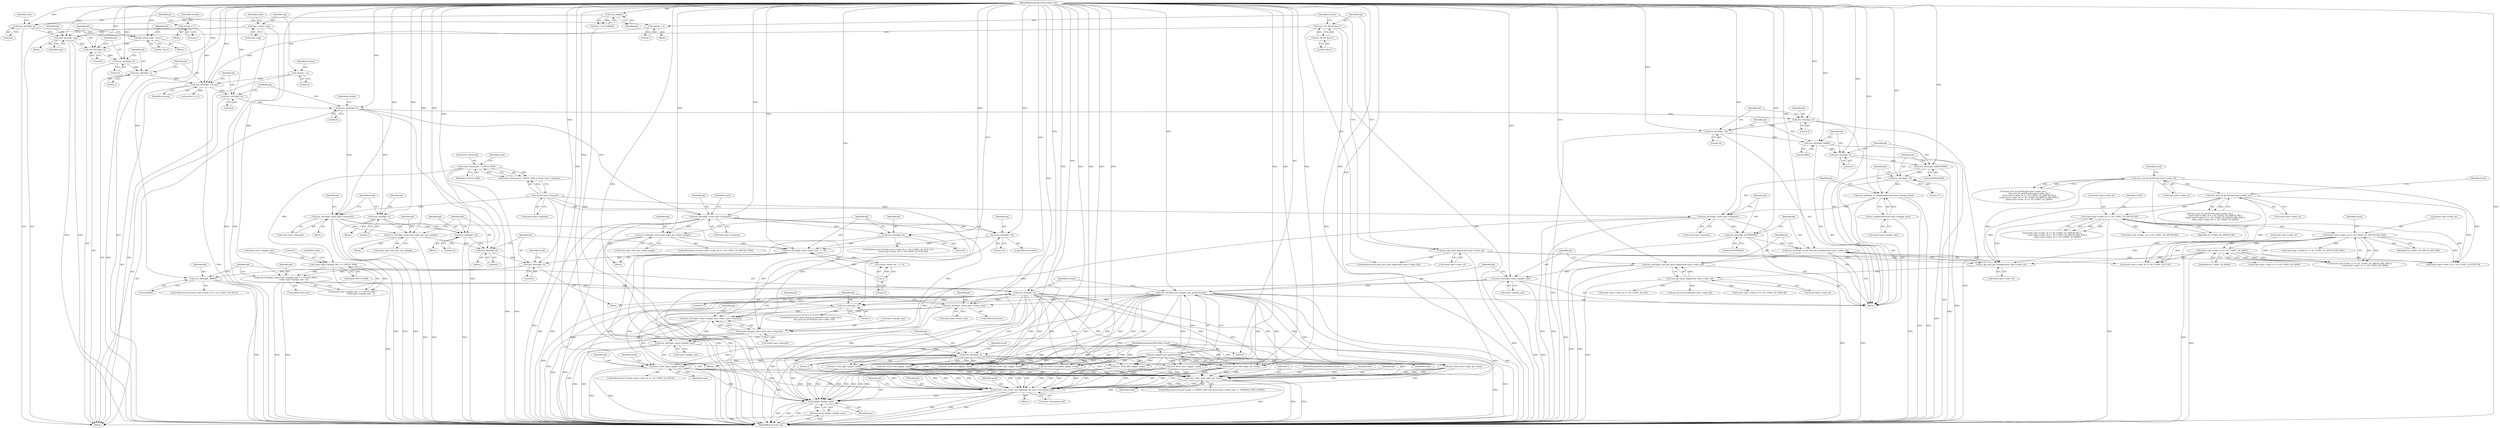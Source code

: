 digraph "0_FFmpeg_fa19fbcf712a6a6cc5a5cfdc3254a97b9bce6582@API" {
"1000719" [label="(Call,mov_write_dops_tag(pb, track))"];
"1000524" [label="(Call,avio_wb32(pb, 2))"];
"1000519" [label="(Call,avio_wb32(pb, track->sample_size))"];
"1000508" [label="(Call,avio_wb32(pb, track->sample_size / track->par->channels))"];
"1000497" [label="(Call,avio_wb32(pb, 1))"];
"1000475" [label="(Call,avio_wb16(pb, 0))"];
"1000459" [label="(Call,avio_wb16(pb, track->par->sample_rate <= UINT16_MAX ?\n                          track->par->sample_rate : 0))"];
"1000444" [label="(Call,avio_wb16(pb, 0))"];
"1000441" [label="(Call,avio_wb16(pb, 0))"];
"1000429" [label="(Call,avio_wb16(pb, track->par->bits_per_raw_sample))"];
"1000408" [label="(Call,avio_wb16(pb, track->par->channels))"];
"1000256" [label="(Call,avio_wb32(pb, 0))"];
"1000253" [label="(Call,avio_wb16(pb, 0))"];
"1000250" [label="(Call,avio_wb16(pb, version))"];
"1000247" [label="(Call,avio_wb16(pb, 1))"];
"1000244" [label="(Call,avio_wb16(pb, 0))"];
"1000241" [label="(Call,avio_wb32(pb, 0))"];
"1000238" [label="(Call,avio_wl32(pb, tag))"];
"1000223" [label="(Call,avio_wb32(pb, 0))"];
"1000129" [label="(Call,avio_tell(pb))"];
"1000122" [label="(MethodParameterIn,AVIOContext *pb)"];
"1000169" [label="(Call,tag = AV_RL32(\"lpcm\"))"];
"1000171" [label="(Call,AV_RL32(\"lpcm\"))"];
"1000136" [label="(Call,tag = track->tag)"];
"1000233" [label="(Call,ffio_wfourcc(pb, \"enca\"))"];
"1000220" [label="(Call,version = 1)"];
"1000132" [label="(Call,version = 0)"];
"1000173" [label="(Call,version = 2)"];
"1000155" [label="(Call,!track->par->channels)"];
"1000417" [label="(Call,avio_wb16(pb, 2))"];
"1000438" [label="(Call,avio_wb16(pb, 16))"];
"1000380" [label="(Call,avio_wb16(pb, track->audio_vbr ? -2 : 0))"];
"1000369" [label="(Call,avio_wb16(pb, track->par->bits_per_coded_sample))"];
"1000334" [label="(Call,avio_wb16(pb, track->par->channels))"];
"1000357" [label="(Call,avio_wb16(pb, 8))"];
"1000377" [label="(Call,avio_wb16(pb, 16))"];
"1000386" [label="(Call,-2)"];
"1000462" [label="(Call,track->par->sample_rate <= UINT16_MAX)"];
"1000150" [label="(Call,track->timescale > UINT16_MAX)"];
"1000455" [label="(Call,avio_wb16(pb, 48000))"];
"1000321" [label="(Call,avio_wb32(pb, get_samples_per_packet(track)))"];
"1000316" [label="(Call,avio_wb32(pb, track->sample_size))"];
"1000308" [label="(Call,avio_wb32(pb, mov_get_lpcm_flags(track->par->codec_id)))"];
"1000300" [label="(Call,avio_wb32(pb, av_get_bits_per_sample(track->par->codec_id)))"];
"1000297" [label="(Call,avio_wb32(pb, 0x7F000000))"];
"1000290" [label="(Call,avio_wb32(pb, track->par->channels))"];
"1000282" [label="(Call,avio_wb64(pb, av_double2int(track->par->sample_rate)))"];
"1000279" [label="(Call,avio_wb32(pb, 72))"];
"1000276" [label="(Call,avio_wb32(pb, 0x00010000))"];
"1000273" [label="(Call,avio_wb16(pb, 0))"];
"1000270" [label="(Call,avio_wb16(pb, 0xfffe))"];
"1000267" [label="(Call,avio_wb16(pb, 16))"];
"1000264" [label="(Call,avio_wb16(pb, 3))"];
"1000284" [label="(Call,av_double2int(track->par->sample_rate))"];
"1000302" [label="(Call,av_get_bits_per_sample(track->par->codec_id))"];
"1000163" [label="(Call,mov_get_lpcm_flags(track->par->codec_id))"];
"1000205" [label="(Call,track->par->codec_id == AV_CODEC_ID_ADPCM_IMA_WAV)"];
"1000197" [label="(Call,track->par->codec_id == AV_CODEC_ID_ADPCM_MS)"];
"1000190" [label="(Call,mov_pcm_be_gt16(track->par->codec_id))"];
"1000183" [label="(Call,mov_pcm_le_gt16(track->par->codec_id))"];
"1000212" [label="(Call,track->par->codec_id == AV_CODEC_ID_QDM2)"];
"1000310" [label="(Call,mov_get_lpcm_flags(track->par->codec_id))"];
"1000323" [label="(Call,get_samples_per_packet(track))"];
"1000124" [label="(MethodParameterIn,MOVTrack *track)"];
"1000501" [label="(Call,avio_wb32(pb, track->par->frame_size))"];
"1000510" [label="(Call,track->sample_size / track->par->channels)"];
"1000746" [label="(Call,mov_write_chan_tag(s, pb, track))"];
"1000757" [label="(Call,ff_mov_cenc_write_sinf_tag(track, pb, mov->encryption_kid))"];
"1000764" [label="(Call,update_size(pb, pos))"];
"1000763" [label="(Return,return update_size(pb, pos);)"];
"1000457" [label="(Literal,48000)"];
"1000205" [label="(Call,track->par->codec_id == AV_CODEC_ID_ADPCM_IMA_WAV)"];
"1000333" [label="(Block,)"];
"1000765" [label="(Identifier,pb)"];
"1000316" [label="(Call,avio_wb32(pb, track->sample_size))"];
"1000440" [label="(Literal,16)"];
"1000369" [label="(Call,avio_wb16(pb, track->par->bits_per_coded_sample))"];
"1000429" [label="(Call,avio_wb16(pb, track->par->bits_per_raw_sample))"];
"1000499" [label="(Literal,1)"];
"1000387" [label="(Literal,2)"];
"1000155" [label="(Call,!track->par->channels)"];
"1000169" [label="(Call,tag = AV_RL32(\"lpcm\"))"];
"1000767" [label="(MethodReturn,static int)"];
"1000461" [label="(Call,track->par->sample_rate <= UINT16_MAX ?\n                          track->par->sample_rate : 0)"];
"1000736" [label="(Identifier,track)"];
"1000346" [label="(Identifier,track)"];
"1000218" [label="(Identifier,AV_CODEC_ID_QDM2)"];
"1000509" [label="(Identifier,pb)"];
"1000463" [label="(Call,track->par->sample_rate)"];
"1000521" [label="(Call,track->sample_size)"];
"1000497" [label="(Call,avio_wb32(pb, 1))"];
"1000357" [label="(Call,avio_wb16(pb, 8))"];
"1000317" [label="(Identifier,pb)"];
"1000377" [label="(Call,avio_wb16(pb, 16))"];
"1000284" [label="(Call,av_double2int(track->par->sample_rate))"];
"1000240" [label="(Identifier,tag)"];
"1000219" [label="(Block,)"];
"1000161" [label="(Block,)"];
"1000535" [label="(Call,track->par->codec_id == AV_CODEC_ID_AAC)"];
"1000334" [label="(Call,avio_wb16(pb, track->par->channels))"];
"1000646" [label="(Call,mov_write_amr_tag(pb, track))"];
"1000410" [label="(Call,track->par->channels)"];
"1000276" [label="(Call,avio_wb32(pb, 0x00010000))"];
"1000281" [label="(Literal,72)"];
"1000272" [label="(Literal,0xfffe)"];
"1000204" [label="(Call,track->par->codec_id == AV_CODEC_ID_ADPCM_IMA_WAV ||\n                   track->par->codec_id == AV_CODEC_ID_QDM2)"];
"1000248" [label="(Identifier,pb)"];
"1000290" [label="(Call,avio_wb32(pb, track->par->channels))"];
"1000525" [label="(Identifier,pb)"];
"1000386" [label="(Call,-2)"];
"1000291" [label="(Identifier,pb)"];
"1000498" [label="(Identifier,pb)"];
"1000273" [label="(Call,avio_wb16(pb, 0))"];
"1000407" [label="(Block,)"];
"1000482" [label="(Block,)"];
"1000191" [label="(Call,track->par->codec_id)"];
"1000124" [label="(MethodParameterIn,MOVTrack *track)"];
"1000251" [label="(Identifier,pb)"];
"1000300" [label="(Call,avio_wb32(pb, av_get_bits_per_sample(track->par->codec_id)))"];
"1000172" [label="(Literal,\"lpcm\")"];
"1000154" [label="(Identifier,UINT16_MAX)"];
"1000458" [label="(ControlStructure,else)"];
"1000371" [label="(Call,track->par->bits_per_coded_sample)"];
"1000447" [label="(ControlStructure,if (track->par->codec_id == AV_CODEC_ID_OPUS))"];
"1000336" [label="(Call,track->par->channels)"];
"1000254" [label="(Identifier,pb)"];
"1000190" [label="(Call,mov_pcm_be_gt16(track->par->codec_id))"];
"1000501" [label="(Call,avio_wb32(pb, track->par->frame_size))"];
"1000193" [label="(Identifier,track)"];
"1000321" [label="(Call,avio_wb32(pb, get_samples_per_packet(track)))"];
"1000451" [label="(Identifier,track)"];
"1000758" [label="(Identifier,track)"];
"1000182" [label="(Call,mov_pcm_le_gt16(track->par->codec_id) ||\n                   mov_pcm_be_gt16(track->par->codec_id) ||\n                   track->par->codec_id == AV_CODEC_ID_ADPCM_MS ||\n                   track->par->codec_id == AV_CODEC_ID_ADPCM_IMA_WAV ||\n                   track->par->codec_id == AV_CODEC_ID_QDM2)"];
"1000732" [label="(ControlStructure,if (track->mode == MODE_MOV && track->par->codec_type == AVMEDIA_TYPE_AUDIO))"];
"1000253" [label="(Call,avio_wb16(pb, 0))"];
"1000441" [label="(Call,avio_wb16(pb, 0))"];
"1000390" [label="(Block,)"];
"1000361" [label="(ControlStructure,if (track->par->codec_id == AV_CODEC_ID_ADPCM_G726))"];
"1000526" [label="(Literal,2)"];
"1000682" [label="(Call,mov_write_extradata_tag(pb, track))"];
"1000203" [label="(Identifier,AV_CODEC_ID_ADPCM_MS)"];
"1000747" [label="(Identifier,s)"];
"1000211" [label="(Identifier,AV_CODEC_ID_ADPCM_IMA_WAV)"];
"1000711" [label="(ControlStructure,if (track->par->codec_id == AV_CODEC_ID_OPUS))"];
"1000171" [label="(Call,AV_RL32(\"lpcm\"))"];
"1000225" [label="(Literal,0)"];
"1000477" [label="(Literal,0)"];
"1000323" [label="(Call,get_samples_per_packet(track))"];
"1000476" [label="(Identifier,pb)"];
"1000658" [label="(Call,mov_write_ac3_tag(pb, track))"];
"1000510" [label="(Call,track->sample_size / track->par->channels)"];
"1000162" [label="(ControlStructure,if (mov_get_lpcm_flags(track->par->codec_id)))"];
"1000437" [label="(Block,)"];
"1000200" [label="(Identifier,track)"];
"1000444" [label="(Call,avio_wb16(pb, 0))"];
"1000299" [label="(Literal,0x7F000000)"];
"1000267" [label="(Call,avio_wb16(pb, 16))"];
"1000358" [label="(Identifier,pb)"];
"1000285" [label="(Call,track->par->sample_rate)"];
"1000250" [label="(Call,avio_wb16(pb, version))"];
"1000150" [label="(Call,track->timescale > UINT16_MAX)"];
"1000462" [label="(Call,track->par->sample_rate <= UINT16_MAX)"];
"1000326" [label="(Block,)"];
"1000164" [label="(Call,track->par->codec_id)"];
"1000232" [label="(Block,)"];
"1000382" [label="(Call,track->audio_vbr ? -2 : 0)"];
"1000619" [label="(Call,mov_write_wave_tag(s, pb, track))"];
"1000238" [label="(Call,avio_wl32(pb, tag))"];
"1000222" [label="(Literal,1)"];
"1000221" [label="(Identifier,version)"];
"1000756" [label="(Block,)"];
"1000341" [label="(ControlStructure,if (track->par->codec_id == AV_CODEC_ID_PCM_U8 ||\n                track->par->codec_id == AV_CODEC_ID_PCM_S8))"];
"1000729" [label="(Call,mov_write_glbl_tag(pb, track))"];
"1000370" [label="(Identifier,pb)"];
"1000359" [label="(Literal,8)"];
"1000255" [label="(Literal,0)"];
"1000456" [label="(Identifier,pb)"];
"1000121" [label="(MethodParameterIn,AVFormatContext *s)"];
"1000393" [label="(Call,track->par->codec_id == AV_CODEC_ID_FLAC)"];
"1000431" [label="(Call,track->par->bits_per_raw_sample)"];
"1000376" [label="(ControlStructure,else)"];
"1000474" [label="(Literal,0)"];
"1000130" [label="(Identifier,pb)"];
"1000129" [label="(Call,avio_tell(pb))"];
"1000417" [label="(Call,avio_wb16(pb, 2))"];
"1000430" [label="(Identifier,pb)"];
"1000694" [label="(Call,mov_write_wfex_tag(s, pb, track))"];
"1000502" [label="(Identifier,pb)"];
"1000753" [label="(Identifier,mov)"];
"1000197" [label="(Call,track->par->codec_id == AV_CODEC_ID_ADPCM_MS)"];
"1000763" [label="(Return,return update_size(pb, pos);)"];
"1000379" [label="(Literal,16)"];
"1000268" [label="(Identifier,pb)"];
"1000670" [label="(Call,mov_write_eac3_tag(pb, track))"];
"1000274" [label="(Identifier,pb)"];
"1000280" [label="(Identifier,pb)"];
"1000443" [label="(Literal,0)"];
"1000234" [label="(Identifier,pb)"];
"1000721" [label="(Identifier,track)"];
"1000416" [label="(Block,)"];
"1000249" [label="(Literal,1)"];
"1000446" [label="(Literal,0)"];
"1000122" [label="(MethodParameterIn,AVIOContext *pb)"];
"1000485" [label="(Call,mov_pcm_le_gt16(track->par->codec_id))"];
"1000508" [label="(Call,avio_wb32(pb, track->sample_size / track->par->channels))"];
"1000301" [label="(Identifier,pb)"];
"1000520" [label="(Identifier,pb)"];
"1000322" [label="(Identifier,pb)"];
"1000746" [label="(Call,mov_write_chan_tag(s, pb, track))"];
"1000298" [label="(Identifier,pb)"];
"1000503" [label="(Call,track->par->frame_size)"];
"1000170" [label="(Identifier,tag)"];
"1000233" [label="(Call,ffio_wfourcc(pb, \"enca\"))"];
"1000206" [label="(Call,track->par->codec_id)"];
"1000237" [label="(Block,)"];
"1000277" [label="(Identifier,pb)"];
"1000583" [label="(Call,track->par->codec_id == AV_CODEC_ID_ADPCM_IMA_WAV)"];
"1000748" [label="(Identifier,pb)"];
"1000241" [label="(Call,avio_wb32(pb, 0))"];
"1000408" [label="(Call,avio_wb16(pb, track->par->channels))"];
"1000257" [label="(Identifier,pb)"];
"1000252" [label="(Identifier,version)"];
"1000471" [label="(Identifier,track)"];
"1000235" [label="(Literal,\"enca\")"];
"1000265" [label="(Identifier,pb)"];
"1000575" [label="(Call,track->par->codec_id == AV_CODEC_ID_ADPCM_MS)"];
"1000244" [label="(Call,avio_wb16(pb, 0))"];
"1000125" [label="(Block,)"];
"1000243" [label="(Literal,0)"];
"1000719" [label="(Call,mov_write_dops_tag(pb, track))"];
"1000335" [label="(Identifier,pb)"];
"1000707" [label="(Call,mov_write_dfla_tag(pb, track))"];
"1000439" [label="(Identifier,pb)"];
"1000424" [label="(Identifier,track)"];
"1000137" [label="(Identifier,tag)"];
"1000173" [label="(Call,version = 2)"];
"1000634" [label="(Call,mov_write_esds_tag(pb, track))"];
"1000127" [label="(Call,pos = avio_tell(pb))"];
"1000381" [label="(Identifier,pb)"];
"1000455" [label="(Call,avio_wb16(pb, 48000))"];
"1000215" [label="(Identifier,track)"];
"1000198" [label="(Call,track->par->codec_id)"];
"1000343" [label="(Call,track->par->codec_id == AV_CODEC_ID_PCM_U8)"];
"1000445" [label="(Identifier,pb)"];
"1000639" [label="(Call,track->par->codec_id == AV_CODEC_ID_AMR_NB)"];
"1000158" [label="(Identifier,track)"];
"1000468" [label="(Identifier,UINT16_MAX)"];
"1000297" [label="(Call,avio_wb32(pb, 0x7F000000))"];
"1000279" [label="(Call,avio_wb32(pb, 72))"];
"1000519" [label="(Call,avio_wb32(pb, track->sample_size))"];
"1000531" [label="(Identifier,track)"];
"1000459" [label="(Call,avio_wb16(pb, track->par->sample_rate <= UINT16_MAX ?\n                          track->par->sample_rate : 0))"];
"1000220" [label="(Call,version = 1)"];
"1000282" [label="(Call,avio_wb64(pb, av_double2int(track->par->sample_rate)))"];
"1000189" [label="(Call,mov_pcm_be_gt16(track->par->codec_id) ||\n                   track->par->codec_id == AV_CODEC_ID_ADPCM_MS ||\n                   track->par->codec_id == AV_CODEC_ID_ADPCM_IMA_WAV ||\n                   track->par->codec_id == AV_CODEC_ID_QDM2)"];
"1000260" [label="(Call,version == 2)"];
"1000269" [label="(Literal,16)"];
"1000246" [label="(Literal,0)"];
"1000138" [label="(Call,track->tag)"];
"1000438" [label="(Call,avio_wb16(pb, 16))"];
"1000309" [label="(Identifier,pb)"];
"1000524" [label="(Call,avio_wb32(pb, 2))"];
"1000245" [label="(Identifier,pb)"];
"1000261" [label="(Identifier,version)"];
"1000380" [label="(Call,avio_wb16(pb, track->audio_vbr ? -2 : 0))"];
"1000175" [label="(Literal,2)"];
"1000208" [label="(Identifier,track)"];
"1000749" [label="(Identifier,track)"];
"1000318" [label="(Call,track->sample_size)"];
"1000256" [label="(Call,avio_wb32(pb, 0))"];
"1000764" [label="(Call,update_size(pb, pos))"];
"1000229" [label="(Identifier,mov)"];
"1000149" [label="(Call,track->timescale > UINT16_MAX || !track->par->channels)"];
"1000278" [label="(Literal,0x00010000)"];
"1000275" [label="(Literal,0)"];
"1000163" [label="(Call,mov_get_lpcm_flags(track->par->codec_id))"];
"1000302" [label="(Call,av_get_bits_per_sample(track->par->codec_id))"];
"1000196" [label="(Call,track->par->codec_id == AV_CODEC_ID_ADPCM_MS ||\n                   track->par->codec_id == AV_CODEC_ID_ADPCM_IMA_WAV ||\n                   track->par->codec_id == AV_CODEC_ID_QDM2)"];
"1000475" [label="(Call,avio_wb16(pb, 0))"];
"1000409" [label="(Identifier,pb)"];
"1000224" [label="(Identifier,pb)"];
"1000271" [label="(Identifier,pb)"];
"1000174" [label="(Identifier,version)"];
"1000483" [label="(ControlStructure,if (mov_pcm_le_gt16(track->par->codec_id) ||\n            mov_pcm_be_gt16(track->par->codec_id)))"];
"1000311" [label="(Call,track->par->codec_id)"];
"1000270" [label="(Call,avio_wb16(pb, 0xfffe))"];
"1000419" [label="(Literal,2)"];
"1000757" [label="(Call,ff_mov_cenc_write_sinf_tag(track, pb, mov->encryption_kid))"];
"1000239" [label="(Identifier,pb)"];
"1000720" [label="(Identifier,pb)"];
"1000514" [label="(Call,track->par->channels)"];
"1000378" [label="(Identifier,pb)"];
"1000213" [label="(Call,track->par->codec_id)"];
"1000308" [label="(Call,avio_wb32(pb, mov_get_lpcm_flags(track->par->codec_id)))"];
"1000324" [label="(Identifier,track)"];
"1000151" [label="(Call,track->timescale)"];
"1000442" [label="(Identifier,pb)"];
"1000242" [label="(Identifier,pb)"];
"1000144" [label="(Identifier,track)"];
"1000591" [label="(Call,track->par->codec_id == AV_CODEC_ID_QDM2)"];
"1000264" [label="(Call,avio_wb16(pb, 3))"];
"1000428" [label="(Block,)"];
"1000258" [label="(Literal,0)"];
"1000132" [label="(Call,version = 0)"];
"1000212" [label="(Call,track->par->codec_id == AV_CODEC_ID_QDM2)"];
"1000292" [label="(Call,track->par->channels)"];
"1000760" [label="(Call,mov->encryption_kid)"];
"1000460" [label="(Identifier,pb)"];
"1000310" [label="(Call,mov_get_lpcm_flags(track->par->codec_id))"];
"1000156" [label="(Call,track->par->channels)"];
"1000303" [label="(Call,track->par->codec_id)"];
"1000500" [label="(ControlStructure,else)"];
"1000766" [label="(Identifier,pos)"];
"1000480" [label="(Identifier,version)"];
"1000247" [label="(Call,avio_wb16(pb, 1))"];
"1000283" [label="(Identifier,pb)"];
"1000266" [label="(Literal,3)"];
"1000263" [label="(Block,)"];
"1000133" [label="(Identifier,version)"];
"1000184" [label="(Call,track->par->codec_id)"];
"1000223" [label="(Call,avio_wb32(pb, 0))"];
"1000136" [label="(Call,tag = track->tag)"];
"1000511" [label="(Call,track->sample_size)"];
"1000759" [label="(Identifier,pb)"];
"1000183" [label="(Call,mov_pcm_le_gt16(track->par->codec_id))"];
"1000134" [label="(Literal,0)"];
"1000418" [label="(Identifier,pb)"];
"1000719" -> "1000711"  [label="AST: "];
"1000719" -> "1000721"  [label="CFG: "];
"1000720" -> "1000719"  [label="AST: "];
"1000721" -> "1000719"  [label="AST: "];
"1000736" -> "1000719"  [label="CFG: "];
"1000719" -> "1000767"  [label="DDG: "];
"1000719" -> "1000767"  [label="DDG: "];
"1000524" -> "1000719"  [label="DDG: "];
"1000475" -> "1000719"  [label="DDG: "];
"1000321" -> "1000719"  [label="DDG: "];
"1000122" -> "1000719"  [label="DDG: "];
"1000323" -> "1000719"  [label="DDG: "];
"1000124" -> "1000719"  [label="DDG: "];
"1000719" -> "1000746"  [label="DDG: "];
"1000719" -> "1000746"  [label="DDG: "];
"1000719" -> "1000757"  [label="DDG: "];
"1000719" -> "1000757"  [label="DDG: "];
"1000719" -> "1000764"  [label="DDG: "];
"1000524" -> "1000482"  [label="AST: "];
"1000524" -> "1000526"  [label="CFG: "];
"1000525" -> "1000524"  [label="AST: "];
"1000526" -> "1000524"  [label="AST: "];
"1000531" -> "1000524"  [label="CFG: "];
"1000524" -> "1000767"  [label="DDG: "];
"1000519" -> "1000524"  [label="DDG: "];
"1000122" -> "1000524"  [label="DDG: "];
"1000524" -> "1000619"  [label="DDG: "];
"1000524" -> "1000634"  [label="DDG: "];
"1000524" -> "1000646"  [label="DDG: "];
"1000524" -> "1000658"  [label="DDG: "];
"1000524" -> "1000670"  [label="DDG: "];
"1000524" -> "1000682"  [label="DDG: "];
"1000524" -> "1000694"  [label="DDG: "];
"1000524" -> "1000707"  [label="DDG: "];
"1000524" -> "1000729"  [label="DDG: "];
"1000524" -> "1000746"  [label="DDG: "];
"1000524" -> "1000757"  [label="DDG: "];
"1000524" -> "1000764"  [label="DDG: "];
"1000519" -> "1000482"  [label="AST: "];
"1000519" -> "1000521"  [label="CFG: "];
"1000520" -> "1000519"  [label="AST: "];
"1000521" -> "1000519"  [label="AST: "];
"1000525" -> "1000519"  [label="CFG: "];
"1000519" -> "1000767"  [label="DDG: "];
"1000519" -> "1000767"  [label="DDG: "];
"1000508" -> "1000519"  [label="DDG: "];
"1000122" -> "1000519"  [label="DDG: "];
"1000510" -> "1000519"  [label="DDG: "];
"1000508" -> "1000482"  [label="AST: "];
"1000508" -> "1000510"  [label="CFG: "];
"1000509" -> "1000508"  [label="AST: "];
"1000510" -> "1000508"  [label="AST: "];
"1000520" -> "1000508"  [label="CFG: "];
"1000508" -> "1000767"  [label="DDG: "];
"1000508" -> "1000767"  [label="DDG: "];
"1000497" -> "1000508"  [label="DDG: "];
"1000501" -> "1000508"  [label="DDG: "];
"1000122" -> "1000508"  [label="DDG: "];
"1000510" -> "1000508"  [label="DDG: "];
"1000510" -> "1000508"  [label="DDG: "];
"1000497" -> "1000483"  [label="AST: "];
"1000497" -> "1000499"  [label="CFG: "];
"1000498" -> "1000497"  [label="AST: "];
"1000499" -> "1000497"  [label="AST: "];
"1000509" -> "1000497"  [label="CFG: "];
"1000497" -> "1000767"  [label="DDG: "];
"1000475" -> "1000497"  [label="DDG: "];
"1000321" -> "1000497"  [label="DDG: "];
"1000122" -> "1000497"  [label="DDG: "];
"1000475" -> "1000326"  [label="AST: "];
"1000475" -> "1000477"  [label="CFG: "];
"1000476" -> "1000475"  [label="AST: "];
"1000477" -> "1000475"  [label="AST: "];
"1000480" -> "1000475"  [label="CFG: "];
"1000475" -> "1000767"  [label="DDG: "];
"1000459" -> "1000475"  [label="DDG: "];
"1000455" -> "1000475"  [label="DDG: "];
"1000122" -> "1000475"  [label="DDG: "];
"1000475" -> "1000501"  [label="DDG: "];
"1000475" -> "1000619"  [label="DDG: "];
"1000475" -> "1000634"  [label="DDG: "];
"1000475" -> "1000646"  [label="DDG: "];
"1000475" -> "1000658"  [label="DDG: "];
"1000475" -> "1000670"  [label="DDG: "];
"1000475" -> "1000682"  [label="DDG: "];
"1000475" -> "1000694"  [label="DDG: "];
"1000475" -> "1000707"  [label="DDG: "];
"1000475" -> "1000729"  [label="DDG: "];
"1000475" -> "1000746"  [label="DDG: "];
"1000475" -> "1000757"  [label="DDG: "];
"1000475" -> "1000764"  [label="DDG: "];
"1000459" -> "1000458"  [label="AST: "];
"1000459" -> "1000461"  [label="CFG: "];
"1000460" -> "1000459"  [label="AST: "];
"1000461" -> "1000459"  [label="AST: "];
"1000476" -> "1000459"  [label="CFG: "];
"1000459" -> "1000767"  [label="DDG: "];
"1000459" -> "1000767"  [label="DDG: "];
"1000444" -> "1000459"  [label="DDG: "];
"1000122" -> "1000459"  [label="DDG: "];
"1000462" -> "1000459"  [label="DDG: "];
"1000444" -> "1000326"  [label="AST: "];
"1000444" -> "1000446"  [label="CFG: "];
"1000445" -> "1000444"  [label="AST: "];
"1000446" -> "1000444"  [label="AST: "];
"1000451" -> "1000444"  [label="CFG: "];
"1000441" -> "1000444"  [label="DDG: "];
"1000380" -> "1000444"  [label="DDG: "];
"1000122" -> "1000444"  [label="DDG: "];
"1000444" -> "1000455"  [label="DDG: "];
"1000441" -> "1000390"  [label="AST: "];
"1000441" -> "1000443"  [label="CFG: "];
"1000442" -> "1000441"  [label="AST: "];
"1000443" -> "1000441"  [label="AST: "];
"1000445" -> "1000441"  [label="CFG: "];
"1000429" -> "1000441"  [label="DDG: "];
"1000438" -> "1000441"  [label="DDG: "];
"1000122" -> "1000441"  [label="DDG: "];
"1000429" -> "1000428"  [label="AST: "];
"1000429" -> "1000431"  [label="CFG: "];
"1000430" -> "1000429"  [label="AST: "];
"1000431" -> "1000429"  [label="AST: "];
"1000442" -> "1000429"  [label="CFG: "];
"1000429" -> "1000767"  [label="DDG: "];
"1000429" -> "1000767"  [label="DDG: "];
"1000408" -> "1000429"  [label="DDG: "];
"1000417" -> "1000429"  [label="DDG: "];
"1000122" -> "1000429"  [label="DDG: "];
"1000408" -> "1000407"  [label="AST: "];
"1000408" -> "1000410"  [label="CFG: "];
"1000409" -> "1000408"  [label="AST: "];
"1000410" -> "1000408"  [label="AST: "];
"1000424" -> "1000408"  [label="CFG: "];
"1000408" -> "1000767"  [label="DDG: "];
"1000408" -> "1000767"  [label="DDG: "];
"1000256" -> "1000408"  [label="DDG: "];
"1000122" -> "1000408"  [label="DDG: "];
"1000155" -> "1000408"  [label="DDG: "];
"1000408" -> "1000438"  [label="DDG: "];
"1000408" -> "1000510"  [label="DDG: "];
"1000256" -> "1000125"  [label="AST: "];
"1000256" -> "1000258"  [label="CFG: "];
"1000257" -> "1000256"  [label="AST: "];
"1000258" -> "1000256"  [label="AST: "];
"1000261" -> "1000256"  [label="CFG: "];
"1000256" -> "1000767"  [label="DDG: "];
"1000253" -> "1000256"  [label="DDG: "];
"1000122" -> "1000256"  [label="DDG: "];
"1000256" -> "1000264"  [label="DDG: "];
"1000256" -> "1000334"  [label="DDG: "];
"1000256" -> "1000417"  [label="DDG: "];
"1000253" -> "1000125"  [label="AST: "];
"1000253" -> "1000255"  [label="CFG: "];
"1000254" -> "1000253"  [label="AST: "];
"1000255" -> "1000253"  [label="AST: "];
"1000257" -> "1000253"  [label="CFG: "];
"1000250" -> "1000253"  [label="DDG: "];
"1000122" -> "1000253"  [label="DDG: "];
"1000250" -> "1000125"  [label="AST: "];
"1000250" -> "1000252"  [label="CFG: "];
"1000251" -> "1000250"  [label="AST: "];
"1000252" -> "1000250"  [label="AST: "];
"1000254" -> "1000250"  [label="CFG: "];
"1000250" -> "1000767"  [label="DDG: "];
"1000247" -> "1000250"  [label="DDG: "];
"1000122" -> "1000250"  [label="DDG: "];
"1000220" -> "1000250"  [label="DDG: "];
"1000132" -> "1000250"  [label="DDG: "];
"1000173" -> "1000250"  [label="DDG: "];
"1000250" -> "1000260"  [label="DDG: "];
"1000247" -> "1000125"  [label="AST: "];
"1000247" -> "1000249"  [label="CFG: "];
"1000248" -> "1000247"  [label="AST: "];
"1000249" -> "1000247"  [label="AST: "];
"1000251" -> "1000247"  [label="CFG: "];
"1000247" -> "1000767"  [label="DDG: "];
"1000244" -> "1000247"  [label="DDG: "];
"1000122" -> "1000247"  [label="DDG: "];
"1000244" -> "1000125"  [label="AST: "];
"1000244" -> "1000246"  [label="CFG: "];
"1000245" -> "1000244"  [label="AST: "];
"1000246" -> "1000244"  [label="AST: "];
"1000248" -> "1000244"  [label="CFG: "];
"1000241" -> "1000244"  [label="DDG: "];
"1000122" -> "1000244"  [label="DDG: "];
"1000241" -> "1000125"  [label="AST: "];
"1000241" -> "1000243"  [label="CFG: "];
"1000242" -> "1000241"  [label="AST: "];
"1000243" -> "1000241"  [label="AST: "];
"1000245" -> "1000241"  [label="CFG: "];
"1000238" -> "1000241"  [label="DDG: "];
"1000233" -> "1000241"  [label="DDG: "];
"1000122" -> "1000241"  [label="DDG: "];
"1000238" -> "1000237"  [label="AST: "];
"1000238" -> "1000240"  [label="CFG: "];
"1000239" -> "1000238"  [label="AST: "];
"1000240" -> "1000238"  [label="AST: "];
"1000242" -> "1000238"  [label="CFG: "];
"1000238" -> "1000767"  [label="DDG: "];
"1000238" -> "1000767"  [label="DDG: "];
"1000223" -> "1000238"  [label="DDG: "];
"1000122" -> "1000238"  [label="DDG: "];
"1000169" -> "1000238"  [label="DDG: "];
"1000136" -> "1000238"  [label="DDG: "];
"1000223" -> "1000125"  [label="AST: "];
"1000223" -> "1000225"  [label="CFG: "];
"1000224" -> "1000223"  [label="AST: "];
"1000225" -> "1000223"  [label="AST: "];
"1000229" -> "1000223"  [label="CFG: "];
"1000129" -> "1000223"  [label="DDG: "];
"1000122" -> "1000223"  [label="DDG: "];
"1000223" -> "1000233"  [label="DDG: "];
"1000129" -> "1000127"  [label="AST: "];
"1000129" -> "1000130"  [label="CFG: "];
"1000130" -> "1000129"  [label="AST: "];
"1000127" -> "1000129"  [label="CFG: "];
"1000129" -> "1000127"  [label="DDG: "];
"1000122" -> "1000129"  [label="DDG: "];
"1000122" -> "1000120"  [label="AST: "];
"1000122" -> "1000767"  [label="DDG: "];
"1000122" -> "1000233"  [label="DDG: "];
"1000122" -> "1000264"  [label="DDG: "];
"1000122" -> "1000267"  [label="DDG: "];
"1000122" -> "1000270"  [label="DDG: "];
"1000122" -> "1000273"  [label="DDG: "];
"1000122" -> "1000276"  [label="DDG: "];
"1000122" -> "1000279"  [label="DDG: "];
"1000122" -> "1000282"  [label="DDG: "];
"1000122" -> "1000290"  [label="DDG: "];
"1000122" -> "1000297"  [label="DDG: "];
"1000122" -> "1000300"  [label="DDG: "];
"1000122" -> "1000308"  [label="DDG: "];
"1000122" -> "1000316"  [label="DDG: "];
"1000122" -> "1000321"  [label="DDG: "];
"1000122" -> "1000334"  [label="DDG: "];
"1000122" -> "1000357"  [label="DDG: "];
"1000122" -> "1000369"  [label="DDG: "];
"1000122" -> "1000377"  [label="DDG: "];
"1000122" -> "1000380"  [label="DDG: "];
"1000122" -> "1000417"  [label="DDG: "];
"1000122" -> "1000438"  [label="DDG: "];
"1000122" -> "1000455"  [label="DDG: "];
"1000122" -> "1000501"  [label="DDG: "];
"1000122" -> "1000619"  [label="DDG: "];
"1000122" -> "1000634"  [label="DDG: "];
"1000122" -> "1000646"  [label="DDG: "];
"1000122" -> "1000658"  [label="DDG: "];
"1000122" -> "1000670"  [label="DDG: "];
"1000122" -> "1000682"  [label="DDG: "];
"1000122" -> "1000694"  [label="DDG: "];
"1000122" -> "1000707"  [label="DDG: "];
"1000122" -> "1000729"  [label="DDG: "];
"1000122" -> "1000746"  [label="DDG: "];
"1000122" -> "1000757"  [label="DDG: "];
"1000122" -> "1000764"  [label="DDG: "];
"1000169" -> "1000162"  [label="AST: "];
"1000169" -> "1000171"  [label="CFG: "];
"1000170" -> "1000169"  [label="AST: "];
"1000171" -> "1000169"  [label="AST: "];
"1000174" -> "1000169"  [label="CFG: "];
"1000169" -> "1000767"  [label="DDG: "];
"1000169" -> "1000767"  [label="DDG: "];
"1000171" -> "1000169"  [label="DDG: "];
"1000171" -> "1000172"  [label="CFG: "];
"1000172" -> "1000171"  [label="AST: "];
"1000136" -> "1000125"  [label="AST: "];
"1000136" -> "1000138"  [label="CFG: "];
"1000137" -> "1000136"  [label="AST: "];
"1000138" -> "1000136"  [label="AST: "];
"1000144" -> "1000136"  [label="CFG: "];
"1000136" -> "1000767"  [label="DDG: "];
"1000136" -> "1000767"  [label="DDG: "];
"1000233" -> "1000232"  [label="AST: "];
"1000233" -> "1000235"  [label="CFG: "];
"1000234" -> "1000233"  [label="AST: "];
"1000235" -> "1000233"  [label="AST: "];
"1000242" -> "1000233"  [label="CFG: "];
"1000233" -> "1000767"  [label="DDG: "];
"1000220" -> "1000219"  [label="AST: "];
"1000220" -> "1000222"  [label="CFG: "];
"1000221" -> "1000220"  [label="AST: "];
"1000222" -> "1000220"  [label="AST: "];
"1000224" -> "1000220"  [label="CFG: "];
"1000132" -> "1000125"  [label="AST: "];
"1000132" -> "1000134"  [label="CFG: "];
"1000133" -> "1000132"  [label="AST: "];
"1000134" -> "1000132"  [label="AST: "];
"1000137" -> "1000132"  [label="CFG: "];
"1000173" -> "1000161"  [label="AST: "];
"1000173" -> "1000175"  [label="CFG: "];
"1000174" -> "1000173"  [label="AST: "];
"1000175" -> "1000173"  [label="AST: "];
"1000224" -> "1000173"  [label="CFG: "];
"1000155" -> "1000149"  [label="AST: "];
"1000155" -> "1000156"  [label="CFG: "];
"1000156" -> "1000155"  [label="AST: "];
"1000149" -> "1000155"  [label="CFG: "];
"1000155" -> "1000767"  [label="DDG: "];
"1000155" -> "1000149"  [label="DDG: "];
"1000155" -> "1000290"  [label="DDG: "];
"1000155" -> "1000334"  [label="DDG: "];
"1000155" -> "1000510"  [label="DDG: "];
"1000417" -> "1000416"  [label="AST: "];
"1000417" -> "1000419"  [label="CFG: "];
"1000418" -> "1000417"  [label="AST: "];
"1000419" -> "1000417"  [label="AST: "];
"1000424" -> "1000417"  [label="CFG: "];
"1000417" -> "1000767"  [label="DDG: "];
"1000417" -> "1000438"  [label="DDG: "];
"1000438" -> "1000437"  [label="AST: "];
"1000438" -> "1000440"  [label="CFG: "];
"1000439" -> "1000438"  [label="AST: "];
"1000440" -> "1000438"  [label="AST: "];
"1000442" -> "1000438"  [label="CFG: "];
"1000438" -> "1000767"  [label="DDG: "];
"1000380" -> "1000333"  [label="AST: "];
"1000380" -> "1000382"  [label="CFG: "];
"1000381" -> "1000380"  [label="AST: "];
"1000382" -> "1000380"  [label="AST: "];
"1000445" -> "1000380"  [label="CFG: "];
"1000380" -> "1000767"  [label="DDG: "];
"1000380" -> "1000767"  [label="DDG: "];
"1000369" -> "1000380"  [label="DDG: "];
"1000357" -> "1000380"  [label="DDG: "];
"1000377" -> "1000380"  [label="DDG: "];
"1000386" -> "1000380"  [label="DDG: "];
"1000369" -> "1000361"  [label="AST: "];
"1000369" -> "1000371"  [label="CFG: "];
"1000370" -> "1000369"  [label="AST: "];
"1000371" -> "1000369"  [label="AST: "];
"1000381" -> "1000369"  [label="CFG: "];
"1000369" -> "1000767"  [label="DDG: "];
"1000369" -> "1000767"  [label="DDG: "];
"1000334" -> "1000369"  [label="DDG: "];
"1000334" -> "1000333"  [label="AST: "];
"1000334" -> "1000336"  [label="CFG: "];
"1000335" -> "1000334"  [label="AST: "];
"1000336" -> "1000334"  [label="AST: "];
"1000346" -> "1000334"  [label="CFG: "];
"1000334" -> "1000767"  [label="DDG: "];
"1000334" -> "1000767"  [label="DDG: "];
"1000334" -> "1000357"  [label="DDG: "];
"1000334" -> "1000377"  [label="DDG: "];
"1000334" -> "1000510"  [label="DDG: "];
"1000357" -> "1000341"  [label="AST: "];
"1000357" -> "1000359"  [label="CFG: "];
"1000358" -> "1000357"  [label="AST: "];
"1000359" -> "1000357"  [label="AST: "];
"1000381" -> "1000357"  [label="CFG: "];
"1000357" -> "1000767"  [label="DDG: "];
"1000377" -> "1000376"  [label="AST: "];
"1000377" -> "1000379"  [label="CFG: "];
"1000378" -> "1000377"  [label="AST: "];
"1000379" -> "1000377"  [label="AST: "];
"1000381" -> "1000377"  [label="CFG: "];
"1000377" -> "1000767"  [label="DDG: "];
"1000386" -> "1000382"  [label="AST: "];
"1000386" -> "1000387"  [label="CFG: "];
"1000387" -> "1000386"  [label="AST: "];
"1000382" -> "1000386"  [label="CFG: "];
"1000386" -> "1000382"  [label="DDG: "];
"1000462" -> "1000461"  [label="AST: "];
"1000462" -> "1000468"  [label="CFG: "];
"1000463" -> "1000462"  [label="AST: "];
"1000468" -> "1000462"  [label="AST: "];
"1000471" -> "1000462"  [label="CFG: "];
"1000474" -> "1000462"  [label="CFG: "];
"1000462" -> "1000767"  [label="DDG: "];
"1000150" -> "1000462"  [label="DDG: "];
"1000462" -> "1000461"  [label="DDG: "];
"1000150" -> "1000149"  [label="AST: "];
"1000150" -> "1000154"  [label="CFG: "];
"1000151" -> "1000150"  [label="AST: "];
"1000154" -> "1000150"  [label="AST: "];
"1000158" -> "1000150"  [label="CFG: "];
"1000149" -> "1000150"  [label="CFG: "];
"1000150" -> "1000767"  [label="DDG: "];
"1000150" -> "1000767"  [label="DDG: "];
"1000150" -> "1000149"  [label="DDG: "];
"1000150" -> "1000149"  [label="DDG: "];
"1000455" -> "1000447"  [label="AST: "];
"1000455" -> "1000457"  [label="CFG: "];
"1000456" -> "1000455"  [label="AST: "];
"1000457" -> "1000455"  [label="AST: "];
"1000476" -> "1000455"  [label="CFG: "];
"1000455" -> "1000767"  [label="DDG: "];
"1000321" -> "1000263"  [label="AST: "];
"1000321" -> "1000323"  [label="CFG: "];
"1000322" -> "1000321"  [label="AST: "];
"1000323" -> "1000321"  [label="AST: "];
"1000480" -> "1000321"  [label="CFG: "];
"1000321" -> "1000767"  [label="DDG: "];
"1000321" -> "1000767"  [label="DDG: "];
"1000316" -> "1000321"  [label="DDG: "];
"1000323" -> "1000321"  [label="DDG: "];
"1000321" -> "1000501"  [label="DDG: "];
"1000321" -> "1000619"  [label="DDG: "];
"1000321" -> "1000634"  [label="DDG: "];
"1000321" -> "1000646"  [label="DDG: "];
"1000321" -> "1000658"  [label="DDG: "];
"1000321" -> "1000670"  [label="DDG: "];
"1000321" -> "1000682"  [label="DDG: "];
"1000321" -> "1000694"  [label="DDG: "];
"1000321" -> "1000707"  [label="DDG: "];
"1000321" -> "1000729"  [label="DDG: "];
"1000321" -> "1000746"  [label="DDG: "];
"1000321" -> "1000757"  [label="DDG: "];
"1000321" -> "1000764"  [label="DDG: "];
"1000316" -> "1000263"  [label="AST: "];
"1000316" -> "1000318"  [label="CFG: "];
"1000317" -> "1000316"  [label="AST: "];
"1000318" -> "1000316"  [label="AST: "];
"1000322" -> "1000316"  [label="CFG: "];
"1000316" -> "1000767"  [label="DDG: "];
"1000316" -> "1000767"  [label="DDG: "];
"1000308" -> "1000316"  [label="DDG: "];
"1000316" -> "1000510"  [label="DDG: "];
"1000308" -> "1000263"  [label="AST: "];
"1000308" -> "1000310"  [label="CFG: "];
"1000309" -> "1000308"  [label="AST: "];
"1000310" -> "1000308"  [label="AST: "];
"1000317" -> "1000308"  [label="CFG: "];
"1000308" -> "1000767"  [label="DDG: "];
"1000308" -> "1000767"  [label="DDG: "];
"1000300" -> "1000308"  [label="DDG: "];
"1000310" -> "1000308"  [label="DDG: "];
"1000300" -> "1000263"  [label="AST: "];
"1000300" -> "1000302"  [label="CFG: "];
"1000301" -> "1000300"  [label="AST: "];
"1000302" -> "1000300"  [label="AST: "];
"1000309" -> "1000300"  [label="CFG: "];
"1000300" -> "1000767"  [label="DDG: "];
"1000300" -> "1000767"  [label="DDG: "];
"1000297" -> "1000300"  [label="DDG: "];
"1000302" -> "1000300"  [label="DDG: "];
"1000297" -> "1000263"  [label="AST: "];
"1000297" -> "1000299"  [label="CFG: "];
"1000298" -> "1000297"  [label="AST: "];
"1000299" -> "1000297"  [label="AST: "];
"1000301" -> "1000297"  [label="CFG: "];
"1000297" -> "1000767"  [label="DDG: "];
"1000290" -> "1000297"  [label="DDG: "];
"1000290" -> "1000263"  [label="AST: "];
"1000290" -> "1000292"  [label="CFG: "];
"1000291" -> "1000290"  [label="AST: "];
"1000292" -> "1000290"  [label="AST: "];
"1000298" -> "1000290"  [label="CFG: "];
"1000290" -> "1000767"  [label="DDG: "];
"1000290" -> "1000767"  [label="DDG: "];
"1000282" -> "1000290"  [label="DDG: "];
"1000290" -> "1000510"  [label="DDG: "];
"1000282" -> "1000263"  [label="AST: "];
"1000282" -> "1000284"  [label="CFG: "];
"1000283" -> "1000282"  [label="AST: "];
"1000284" -> "1000282"  [label="AST: "];
"1000291" -> "1000282"  [label="CFG: "];
"1000282" -> "1000767"  [label="DDG: "];
"1000282" -> "1000767"  [label="DDG: "];
"1000279" -> "1000282"  [label="DDG: "];
"1000284" -> "1000282"  [label="DDG: "];
"1000279" -> "1000263"  [label="AST: "];
"1000279" -> "1000281"  [label="CFG: "];
"1000280" -> "1000279"  [label="AST: "];
"1000281" -> "1000279"  [label="AST: "];
"1000283" -> "1000279"  [label="CFG: "];
"1000279" -> "1000767"  [label="DDG: "];
"1000276" -> "1000279"  [label="DDG: "];
"1000276" -> "1000263"  [label="AST: "];
"1000276" -> "1000278"  [label="CFG: "];
"1000277" -> "1000276"  [label="AST: "];
"1000278" -> "1000276"  [label="AST: "];
"1000280" -> "1000276"  [label="CFG: "];
"1000276" -> "1000767"  [label="DDG: "];
"1000273" -> "1000276"  [label="DDG: "];
"1000273" -> "1000263"  [label="AST: "];
"1000273" -> "1000275"  [label="CFG: "];
"1000274" -> "1000273"  [label="AST: "];
"1000275" -> "1000273"  [label="AST: "];
"1000277" -> "1000273"  [label="CFG: "];
"1000273" -> "1000767"  [label="DDG: "];
"1000270" -> "1000273"  [label="DDG: "];
"1000270" -> "1000263"  [label="AST: "];
"1000270" -> "1000272"  [label="CFG: "];
"1000271" -> "1000270"  [label="AST: "];
"1000272" -> "1000270"  [label="AST: "];
"1000274" -> "1000270"  [label="CFG: "];
"1000270" -> "1000767"  [label="DDG: "];
"1000267" -> "1000270"  [label="DDG: "];
"1000267" -> "1000263"  [label="AST: "];
"1000267" -> "1000269"  [label="CFG: "];
"1000268" -> "1000267"  [label="AST: "];
"1000269" -> "1000267"  [label="AST: "];
"1000271" -> "1000267"  [label="CFG: "];
"1000267" -> "1000767"  [label="DDG: "];
"1000264" -> "1000267"  [label="DDG: "];
"1000264" -> "1000263"  [label="AST: "];
"1000264" -> "1000266"  [label="CFG: "];
"1000265" -> "1000264"  [label="AST: "];
"1000266" -> "1000264"  [label="AST: "];
"1000268" -> "1000264"  [label="CFG: "];
"1000264" -> "1000767"  [label="DDG: "];
"1000284" -> "1000285"  [label="CFG: "];
"1000285" -> "1000284"  [label="AST: "];
"1000284" -> "1000767"  [label="DDG: "];
"1000302" -> "1000303"  [label="CFG: "];
"1000303" -> "1000302"  [label="AST: "];
"1000163" -> "1000302"  [label="DDG: "];
"1000205" -> "1000302"  [label="DDG: "];
"1000183" -> "1000302"  [label="DDG: "];
"1000190" -> "1000302"  [label="DDG: "];
"1000212" -> "1000302"  [label="DDG: "];
"1000197" -> "1000302"  [label="DDG: "];
"1000302" -> "1000310"  [label="DDG: "];
"1000163" -> "1000162"  [label="AST: "];
"1000163" -> "1000164"  [label="CFG: "];
"1000164" -> "1000163"  [label="AST: "];
"1000170" -> "1000163"  [label="CFG: "];
"1000174" -> "1000163"  [label="CFG: "];
"1000163" -> "1000767"  [label="DDG: "];
"1000163" -> "1000343"  [label="DDG: "];
"1000163" -> "1000393"  [label="DDG: "];
"1000205" -> "1000204"  [label="AST: "];
"1000205" -> "1000211"  [label="CFG: "];
"1000206" -> "1000205"  [label="AST: "];
"1000211" -> "1000205"  [label="AST: "];
"1000215" -> "1000205"  [label="CFG: "];
"1000204" -> "1000205"  [label="CFG: "];
"1000205" -> "1000767"  [label="DDG: "];
"1000205" -> "1000204"  [label="DDG: "];
"1000205" -> "1000204"  [label="DDG: "];
"1000197" -> "1000205"  [label="DDG: "];
"1000205" -> "1000212"  [label="DDG: "];
"1000205" -> "1000343"  [label="DDG: "];
"1000205" -> "1000393"  [label="DDG: "];
"1000205" -> "1000583"  [label="DDG: "];
"1000197" -> "1000196"  [label="AST: "];
"1000197" -> "1000203"  [label="CFG: "];
"1000198" -> "1000197"  [label="AST: "];
"1000203" -> "1000197"  [label="AST: "];
"1000208" -> "1000197"  [label="CFG: "];
"1000196" -> "1000197"  [label="CFG: "];
"1000197" -> "1000767"  [label="DDG: "];
"1000197" -> "1000196"  [label="DDG: "];
"1000197" -> "1000196"  [label="DDG: "];
"1000190" -> "1000197"  [label="DDG: "];
"1000197" -> "1000343"  [label="DDG: "];
"1000197" -> "1000393"  [label="DDG: "];
"1000197" -> "1000575"  [label="DDG: "];
"1000190" -> "1000189"  [label="AST: "];
"1000190" -> "1000191"  [label="CFG: "];
"1000191" -> "1000190"  [label="AST: "];
"1000200" -> "1000190"  [label="CFG: "];
"1000189" -> "1000190"  [label="CFG: "];
"1000190" -> "1000189"  [label="DDG: "];
"1000183" -> "1000190"  [label="DDG: "];
"1000190" -> "1000343"  [label="DDG: "];
"1000190" -> "1000393"  [label="DDG: "];
"1000183" -> "1000182"  [label="AST: "];
"1000183" -> "1000184"  [label="CFG: "];
"1000184" -> "1000183"  [label="AST: "];
"1000193" -> "1000183"  [label="CFG: "];
"1000182" -> "1000183"  [label="CFG: "];
"1000183" -> "1000182"  [label="DDG: "];
"1000183" -> "1000343"  [label="DDG: "];
"1000183" -> "1000393"  [label="DDG: "];
"1000212" -> "1000204"  [label="AST: "];
"1000212" -> "1000218"  [label="CFG: "];
"1000213" -> "1000212"  [label="AST: "];
"1000218" -> "1000212"  [label="AST: "];
"1000204" -> "1000212"  [label="CFG: "];
"1000212" -> "1000767"  [label="DDG: "];
"1000212" -> "1000204"  [label="DDG: "];
"1000212" -> "1000204"  [label="DDG: "];
"1000212" -> "1000343"  [label="DDG: "];
"1000212" -> "1000393"  [label="DDG: "];
"1000212" -> "1000591"  [label="DDG: "];
"1000310" -> "1000311"  [label="CFG: "];
"1000311" -> "1000310"  [label="AST: "];
"1000310" -> "1000767"  [label="DDG: "];
"1000310" -> "1000485"  [label="DDG: "];
"1000310" -> "1000535"  [label="DDG: "];
"1000310" -> "1000639"  [label="DDG: "];
"1000323" -> "1000324"  [label="CFG: "];
"1000324" -> "1000323"  [label="AST: "];
"1000323" -> "1000767"  [label="DDG: "];
"1000124" -> "1000323"  [label="DDG: "];
"1000323" -> "1000619"  [label="DDG: "];
"1000323" -> "1000634"  [label="DDG: "];
"1000323" -> "1000646"  [label="DDG: "];
"1000323" -> "1000658"  [label="DDG: "];
"1000323" -> "1000670"  [label="DDG: "];
"1000323" -> "1000682"  [label="DDG: "];
"1000323" -> "1000694"  [label="DDG: "];
"1000323" -> "1000707"  [label="DDG: "];
"1000323" -> "1000729"  [label="DDG: "];
"1000323" -> "1000746"  [label="DDG: "];
"1000323" -> "1000757"  [label="DDG: "];
"1000124" -> "1000120"  [label="AST: "];
"1000124" -> "1000767"  [label="DDG: "];
"1000124" -> "1000619"  [label="DDG: "];
"1000124" -> "1000634"  [label="DDG: "];
"1000124" -> "1000646"  [label="DDG: "];
"1000124" -> "1000658"  [label="DDG: "];
"1000124" -> "1000670"  [label="DDG: "];
"1000124" -> "1000682"  [label="DDG: "];
"1000124" -> "1000694"  [label="DDG: "];
"1000124" -> "1000707"  [label="DDG: "];
"1000124" -> "1000729"  [label="DDG: "];
"1000124" -> "1000746"  [label="DDG: "];
"1000124" -> "1000757"  [label="DDG: "];
"1000501" -> "1000500"  [label="AST: "];
"1000501" -> "1000503"  [label="CFG: "];
"1000502" -> "1000501"  [label="AST: "];
"1000503" -> "1000501"  [label="AST: "];
"1000509" -> "1000501"  [label="CFG: "];
"1000501" -> "1000767"  [label="DDG: "];
"1000501" -> "1000767"  [label="DDG: "];
"1000510" -> "1000514"  [label="CFG: "];
"1000511" -> "1000510"  [label="AST: "];
"1000514" -> "1000510"  [label="AST: "];
"1000510" -> "1000767"  [label="DDG: "];
"1000746" -> "1000732"  [label="AST: "];
"1000746" -> "1000749"  [label="CFG: "];
"1000747" -> "1000746"  [label="AST: "];
"1000748" -> "1000746"  [label="AST: "];
"1000749" -> "1000746"  [label="AST: "];
"1000753" -> "1000746"  [label="CFG: "];
"1000746" -> "1000767"  [label="DDG: "];
"1000746" -> "1000767"  [label="DDG: "];
"1000746" -> "1000767"  [label="DDG: "];
"1000694" -> "1000746"  [label="DDG: "];
"1000694" -> "1000746"  [label="DDG: "];
"1000694" -> "1000746"  [label="DDG: "];
"1000619" -> "1000746"  [label="DDG: "];
"1000619" -> "1000746"  [label="DDG: "];
"1000619" -> "1000746"  [label="DDG: "];
"1000121" -> "1000746"  [label="DDG: "];
"1000729" -> "1000746"  [label="DDG: "];
"1000729" -> "1000746"  [label="DDG: "];
"1000682" -> "1000746"  [label="DDG: "];
"1000682" -> "1000746"  [label="DDG: "];
"1000646" -> "1000746"  [label="DDG: "];
"1000646" -> "1000746"  [label="DDG: "];
"1000707" -> "1000746"  [label="DDG: "];
"1000707" -> "1000746"  [label="DDG: "];
"1000634" -> "1000746"  [label="DDG: "];
"1000634" -> "1000746"  [label="DDG: "];
"1000670" -> "1000746"  [label="DDG: "];
"1000670" -> "1000746"  [label="DDG: "];
"1000658" -> "1000746"  [label="DDG: "];
"1000658" -> "1000746"  [label="DDG: "];
"1000746" -> "1000757"  [label="DDG: "];
"1000746" -> "1000757"  [label="DDG: "];
"1000746" -> "1000764"  [label="DDG: "];
"1000757" -> "1000756"  [label="AST: "];
"1000757" -> "1000760"  [label="CFG: "];
"1000758" -> "1000757"  [label="AST: "];
"1000759" -> "1000757"  [label="AST: "];
"1000760" -> "1000757"  [label="AST: "];
"1000765" -> "1000757"  [label="CFG: "];
"1000757" -> "1000767"  [label="DDG: "];
"1000757" -> "1000767"  [label="DDG: "];
"1000757" -> "1000767"  [label="DDG: "];
"1000682" -> "1000757"  [label="DDG: "];
"1000682" -> "1000757"  [label="DDG: "];
"1000694" -> "1000757"  [label="DDG: "];
"1000694" -> "1000757"  [label="DDG: "];
"1000658" -> "1000757"  [label="DDG: "];
"1000658" -> "1000757"  [label="DDG: "];
"1000729" -> "1000757"  [label="DDG: "];
"1000729" -> "1000757"  [label="DDG: "];
"1000707" -> "1000757"  [label="DDG: "];
"1000707" -> "1000757"  [label="DDG: "];
"1000619" -> "1000757"  [label="DDG: "];
"1000619" -> "1000757"  [label="DDG: "];
"1000646" -> "1000757"  [label="DDG: "];
"1000646" -> "1000757"  [label="DDG: "];
"1000670" -> "1000757"  [label="DDG: "];
"1000670" -> "1000757"  [label="DDG: "];
"1000634" -> "1000757"  [label="DDG: "];
"1000634" -> "1000757"  [label="DDG: "];
"1000757" -> "1000764"  [label="DDG: "];
"1000764" -> "1000763"  [label="AST: "];
"1000764" -> "1000766"  [label="CFG: "];
"1000765" -> "1000764"  [label="AST: "];
"1000766" -> "1000764"  [label="AST: "];
"1000763" -> "1000764"  [label="CFG: "];
"1000764" -> "1000767"  [label="DDG: "];
"1000764" -> "1000767"  [label="DDG: "];
"1000764" -> "1000767"  [label="DDG: "];
"1000764" -> "1000763"  [label="DDG: "];
"1000729" -> "1000764"  [label="DDG: "];
"1000694" -> "1000764"  [label="DDG: "];
"1000682" -> "1000764"  [label="DDG: "];
"1000619" -> "1000764"  [label="DDG: "];
"1000646" -> "1000764"  [label="DDG: "];
"1000707" -> "1000764"  [label="DDG: "];
"1000634" -> "1000764"  [label="DDG: "];
"1000670" -> "1000764"  [label="DDG: "];
"1000658" -> "1000764"  [label="DDG: "];
"1000127" -> "1000764"  [label="DDG: "];
"1000763" -> "1000125"  [label="AST: "];
"1000767" -> "1000763"  [label="CFG: "];
"1000763" -> "1000767"  [label="DDG: "];
}
